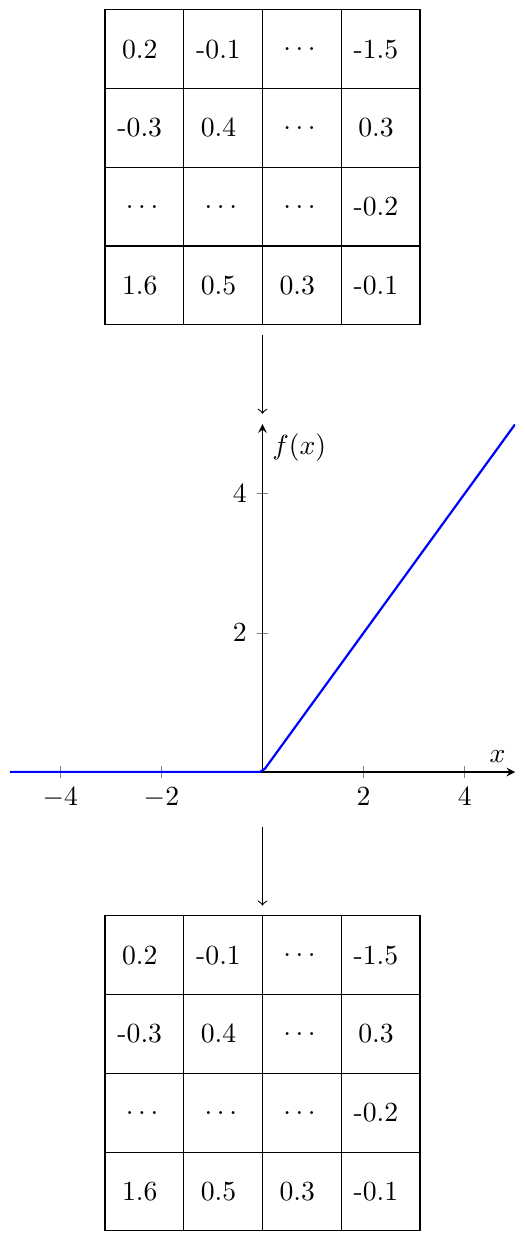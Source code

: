 \documentclass[tikz]{standalone}
\usepackage{amsmath}
\usetikzlibrary{matrix, positioning}
\usepackage{pgfplots}


\begin{document}
    \begin{tikzpicture}
        \matrix (m_in) [matrix of math nodes,
                     nodes={draw, minimum size=1cm, anchor=center, align=center},
                     column sep=-\pgflinewidth,
                     row sep=-\pgflinewidth]
        {
            0.2   & -0.1  & \dots & -1.5 \\
            -0.3  &  0.4  & \dots & 0.3  \\
            \dots & \dots & \dots & -0.2 \\
            1.6   & 0.5   & 0.3   & -0.1 \\
        };

        \node (plot) [below=1cm of m_in] {
            \begin{tikzpicture}
                \begin{axis}[
                    axis lines=middle,
                    xlabel={$x$}, ylabel={$f(x)$},
                    samples=100,
                    domain=-5:5,
                    width=8cm,
                    height=6cm
                ]
                    \addplot[thick, blue] {max(0,x)};
                \end{axis}
            \end{tikzpicture}
        };

        \matrix (m_out) [matrix of math nodes,
                     nodes={draw, minimum size=1cm, anchor=center, align=center},
                     column sep=-\pgflinewidth,
                     row sep=-\pgflinewidth,
                     below=1cm of plot
        ]
        {
            0.2   & -0.1  & \dots & -1.5 \\
            -0.3  &  0.4  & \dots & 0.3  \\
            \dots & \dots & \dots & -0.2 \\
            1.6   & 0.5   & 0.3   & -0.1 \\
        };

        \draw[->] (m_in.south) -- (plot.north);
        \draw[->] (plot.south) -- (m_out.north);
    \end{tikzpicture}
\end{document}